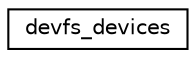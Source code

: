 digraph "Graphical Class Hierarchy"
{
 // LATEX_PDF_SIZE
  edge [fontname="Helvetica",fontsize="10",labelfontname="Helvetica",labelfontsize="10"];
  node [fontname="Helvetica",fontsize="10",shape=record];
  rankdir="LR";
  Node0 [label="devfs_devices",height=0.2,width=0.4,color="black", fillcolor="white", style="filled",URL="$structdevfs__devices.html",tooltip=" "];
}
